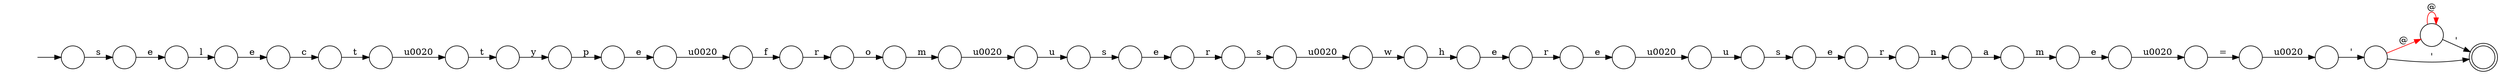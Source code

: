 digraph Automaton {
  rankdir = LR;
  0 [shape=circle,label=""];
  0 -> 35 [label="t"]
  1 [shape=circle,label=""];
  1 -> 2 [label="u"]
  2 [shape=circle,label=""];
  2 -> 6 [label="s"]
  3 [shape=circle,label=""];
  3 -> 19 [label="w"]
  4 [shape=circle,label=""];
  4 -> 11 [label="a"]
  5 [shape=circle,label=""];
  5 -> 5 [label="@",color=red]
  5 -> 7 [label="'"]
  6 [shape=circle,label=""];
  6 -> 43 [label="e"]
  7 [shape=doublecircle,label=""];
  8 [shape=circle,label=""];
  8 -> 4 [label="n"]
  9 [shape=circle,label=""];
  9 -> 17 [label="s"]
  10 [shape=circle,label=""];
  10 -> 20 [label="e"]
  11 [shape=circle,label=""];
  11 -> 23 [label="m"]
  12 [shape=circle,label=""];
  12 -> 8 [label="r"]
  13 [shape=circle,label=""];
  13 -> 41 [label="r"]
  14 [shape=circle,label=""];
  14 -> 39 [label="t"]
  15 [shape=circle,label=""];
  15 -> 18 [label="r"]
  16 [shape=circle,label=""];
  16 -> 24 [label="'"]
  17 [shape=circle,label=""];
  17 -> 12 [label="e"]
  18 [shape=circle,label=""];
  18 -> 26 [label="e"]
  19 [shape=circle,label=""];
  19 -> 37 [label="h"]
  20 [shape=circle,label=""];
  20 -> 40 [label="\u0020"]
  21 [shape=circle,label=""];
  21 -> 3 [label="\u0020"]
  22 [shape=circle,label=""];
  22 -> 31 [label="="]
  23 [shape=circle,label=""];
  23 -> 30 [label="e"]
  24 [shape=circle,label=""];
  24 -> 5 [label="@",color=red]
  24 -> 7 [label="'"]
  25 [shape=circle,label=""];
  25 -> 9 [label="u"]
  26 [shape=circle,label=""];
  26 -> 25 [label="\u0020"]
  27 [shape=circle,label=""];
  27 -> 10 [label="p"]
  28 [shape=circle,label=""];
  28 -> 32 [label="e"]
  29 [shape=circle,label=""];
  29 -> 28 [label="l"]
  30 [shape=circle,label=""];
  30 -> 22 [label="\u0020"]
  31 [shape=circle,label=""];
  31 -> 16 [label="\u0020"]
  32 [shape=circle,label=""];
  32 -> 14 [label="c"]
  33 [shape=circle,label=""];
  33 -> 1 [label="\u0020"]
  34 [shape=circle,label=""];
  initial [shape=plaintext,label=""];
  initial -> 34
  34 -> 36 [label="s"]
  35 [shape=circle,label=""];
  35 -> 27 [label="y"]
  36 [shape=circle,label=""];
  36 -> 29 [label="e"]
  37 [shape=circle,label=""];
  37 -> 15 [label="e"]
  38 [shape=circle,label=""];
  38 -> 21 [label="s"]
  39 [shape=circle,label=""];
  39 -> 0 [label="\u0020"]
  40 [shape=circle,label=""];
  40 -> 13 [label="f"]
  41 [shape=circle,label=""];
  41 -> 42 [label="o"]
  42 [shape=circle,label=""];
  42 -> 33 [label="m"]
  43 [shape=circle,label=""];
  43 -> 38 [label="r"]
}
